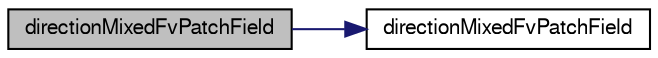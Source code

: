 digraph "directionMixedFvPatchField"
{
  bgcolor="transparent";
  edge [fontname="FreeSans",fontsize="10",labelfontname="FreeSans",labelfontsize="10"];
  node [fontname="FreeSans",fontsize="10",shape=record];
  rankdir="LR";
  Node4 [label="directionMixedFvPatchField",height=0.2,width=0.4,color="black", fillcolor="grey75", style="filled", fontcolor="black"];
  Node4 -> Node5 [color="midnightblue",fontsize="10",style="solid",fontname="FreeSans"];
  Node5 [label="directionMixedFvPatchField",height=0.2,width=0.4,color="black",URL="$a21978.html#afa6db7634041ed9738aef4a06571e543",tooltip="Construct from patch and internal field. "];
}

